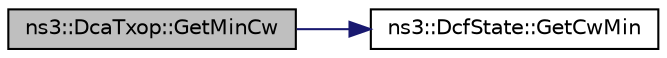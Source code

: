 digraph "ns3::DcaTxop::GetMinCw"
{
  edge [fontname="Helvetica",fontsize="10",labelfontname="Helvetica",labelfontsize="10"];
  node [fontname="Helvetica",fontsize="10",shape=record];
  rankdir="LR";
  Node1 [label="ns3::DcaTxop::GetMinCw",height=0.2,width=0.4,color="black", fillcolor="grey75", style="filled", fontcolor="black"];
  Node1 -> Node2 [color="midnightblue",fontsize="10",style="solid"];
  Node2 [label="ns3::DcfState::GetCwMin",height=0.2,width=0.4,color="black", fillcolor="white", style="filled",URL="$df/dde/classns3_1_1DcfState.html#a37bc0186a02944211154d1792f9c8acf"];
}
